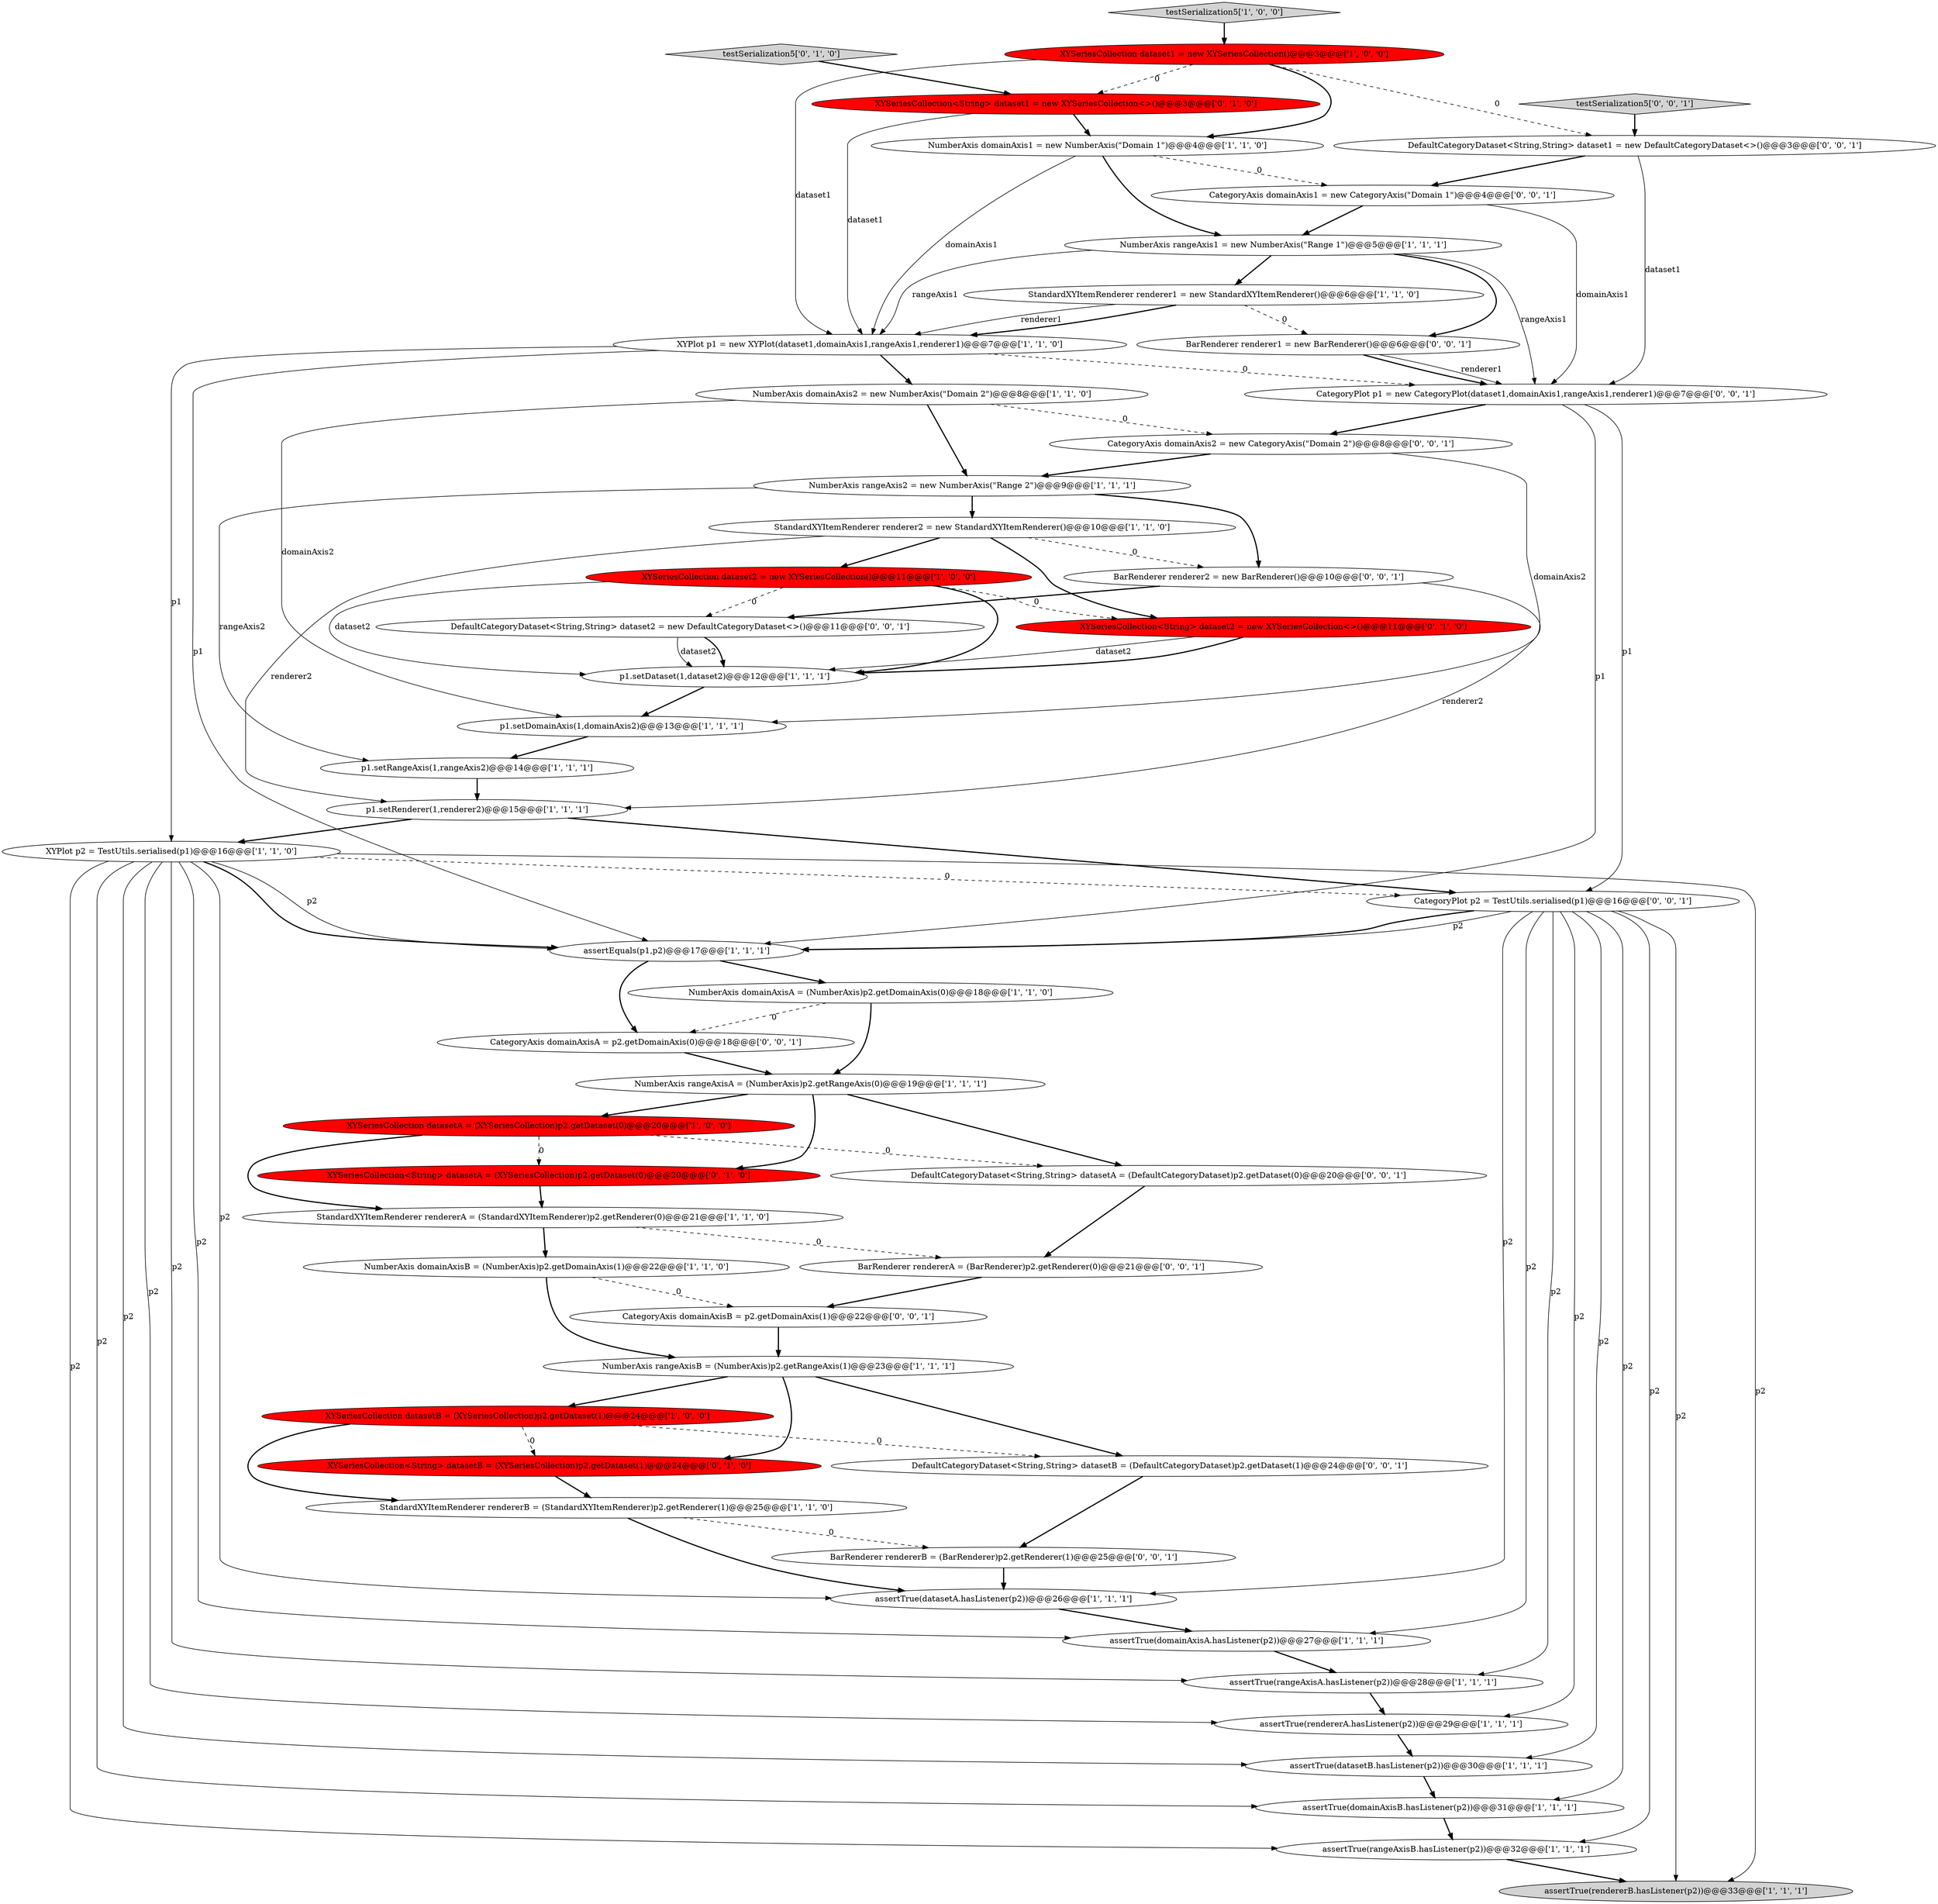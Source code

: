digraph {
29 [style = filled, label = "XYPlot p2 = TestUtils.serialised(p1)@@@16@@@['1', '1', '0']", fillcolor = white, shape = ellipse image = "AAA0AAABBB1BBB"];
23 [style = filled, label = "assertEquals(p1,p2)@@@17@@@['1', '1', '1']", fillcolor = white, shape = ellipse image = "AAA0AAABBB1BBB"];
37 [style = filled, label = "CategoryPlot p1 = new CategoryPlot(dataset1,domainAxis1,rangeAxis1,renderer1)@@@7@@@['0', '0', '1']", fillcolor = white, shape = ellipse image = "AAA0AAABBB3BBB"];
44 [style = filled, label = "BarRenderer renderer1 = new BarRenderer()@@@6@@@['0', '0', '1']", fillcolor = white, shape = ellipse image = "AAA0AAABBB3BBB"];
46 [style = filled, label = "DefaultCategoryDataset<String,String> datasetB = (DefaultCategoryDataset)p2.getDataset(1)@@@24@@@['0', '0', '1']", fillcolor = white, shape = ellipse image = "AAA0AAABBB3BBB"];
41 [style = filled, label = "CategoryAxis domainAxisB = p2.getDomainAxis(1)@@@22@@@['0', '0', '1']", fillcolor = white, shape = ellipse image = "AAA0AAABBB3BBB"];
31 [style = filled, label = "p1.setDataset(1,dataset2)@@@12@@@['1', '1', '1']", fillcolor = white, shape = ellipse image = "AAA0AAABBB1BBB"];
4 [style = filled, label = "NumberAxis rangeAxis1 = new NumberAxis(\"Range 1\")@@@5@@@['1', '1', '1']", fillcolor = white, shape = ellipse image = "AAA0AAABBB1BBB"];
38 [style = filled, label = "CategoryPlot p2 = TestUtils.serialised(p1)@@@16@@@['0', '0', '1']", fillcolor = white, shape = ellipse image = "AAA0AAABBB3BBB"];
42 [style = filled, label = "BarRenderer renderer2 = new BarRenderer()@@@10@@@['0', '0', '1']", fillcolor = white, shape = ellipse image = "AAA0AAABBB3BBB"];
48 [style = filled, label = "BarRenderer rendererB = (BarRenderer)p2.getRenderer(1)@@@25@@@['0', '0', '1']", fillcolor = white, shape = ellipse image = "AAA0AAABBB3BBB"];
18 [style = filled, label = "StandardXYItemRenderer renderer2 = new StandardXYItemRenderer()@@@10@@@['1', '1', '0']", fillcolor = white, shape = ellipse image = "AAA0AAABBB1BBB"];
33 [style = filled, label = "testSerialization5['0', '1', '0']", fillcolor = lightgray, shape = diamond image = "AAA0AAABBB2BBB"];
49 [style = filled, label = "CategoryAxis domainAxis2 = new CategoryAxis(\"Domain 2\")@@@8@@@['0', '0', '1']", fillcolor = white, shape = ellipse image = "AAA0AAABBB3BBB"];
6 [style = filled, label = "NumberAxis rangeAxis2 = new NumberAxis(\"Range 2\")@@@9@@@['1', '1', '1']", fillcolor = white, shape = ellipse image = "AAA0AAABBB1BBB"];
21 [style = filled, label = "p1.setRenderer(1,renderer2)@@@15@@@['1', '1', '1']", fillcolor = white, shape = ellipse image = "AAA0AAABBB1BBB"];
36 [style = filled, label = "XYSeriesCollection<String> dataset1 = new XYSeriesCollection<>()@@@3@@@['0', '1', '0']", fillcolor = red, shape = ellipse image = "AAA1AAABBB2BBB"];
47 [style = filled, label = "CategoryAxis domainAxisA = p2.getDomainAxis(0)@@@18@@@['0', '0', '1']", fillcolor = white, shape = ellipse image = "AAA0AAABBB3BBB"];
12 [style = filled, label = "NumberAxis domainAxisA = (NumberAxis)p2.getDomainAxis(0)@@@18@@@['1', '1', '0']", fillcolor = white, shape = ellipse image = "AAA0AAABBB1BBB"];
5 [style = filled, label = "NumberAxis domainAxisB = (NumberAxis)p2.getDomainAxis(1)@@@22@@@['1', '1', '0']", fillcolor = white, shape = ellipse image = "AAA0AAABBB1BBB"];
27 [style = filled, label = "assertTrue(rendererB.hasListener(p2))@@@33@@@['1', '1', '1']", fillcolor = lightgray, shape = ellipse image = "AAA0AAABBB1BBB"];
26 [style = filled, label = "assertTrue(rangeAxisA.hasListener(p2))@@@28@@@['1', '1', '1']", fillcolor = white, shape = ellipse image = "AAA0AAABBB1BBB"];
17 [style = filled, label = "XYSeriesCollection datasetB = (XYSeriesCollection)p2.getDataset(1)@@@24@@@['1', '0', '0']", fillcolor = red, shape = ellipse image = "AAA1AAABBB1BBB"];
43 [style = filled, label = "testSerialization5['0', '0', '1']", fillcolor = lightgray, shape = diamond image = "AAA0AAABBB3BBB"];
15 [style = filled, label = "NumberAxis domainAxis2 = new NumberAxis(\"Domain 2\")@@@8@@@['1', '1', '0']", fillcolor = white, shape = ellipse image = "AAA0AAABBB1BBB"];
10 [style = filled, label = "StandardXYItemRenderer renderer1 = new StandardXYItemRenderer()@@@6@@@['1', '1', '0']", fillcolor = white, shape = ellipse image = "AAA0AAABBB1BBB"];
0 [style = filled, label = "XYSeriesCollection datasetA = (XYSeriesCollection)p2.getDataset(0)@@@20@@@['1', '0', '0']", fillcolor = red, shape = ellipse image = "AAA1AAABBB1BBB"];
14 [style = filled, label = "p1.setRangeAxis(1,rangeAxis2)@@@14@@@['1', '1', '1']", fillcolor = white, shape = ellipse image = "AAA0AAABBB1BBB"];
32 [style = filled, label = "XYSeriesCollection<String> datasetB = (XYSeriesCollection)p2.getDataset(1)@@@24@@@['0', '1', '0']", fillcolor = red, shape = ellipse image = "AAA1AAABBB2BBB"];
11 [style = filled, label = "assertTrue(rangeAxisB.hasListener(p2))@@@32@@@['1', '1', '1']", fillcolor = white, shape = ellipse image = "AAA0AAABBB1BBB"];
50 [style = filled, label = "DefaultCategoryDataset<String,String> dataset2 = new DefaultCategoryDataset<>()@@@11@@@['0', '0', '1']", fillcolor = white, shape = ellipse image = "AAA0AAABBB3BBB"];
20 [style = filled, label = "assertTrue(datasetB.hasListener(p2))@@@30@@@['1', '1', '1']", fillcolor = white, shape = ellipse image = "AAA0AAABBB1BBB"];
28 [style = filled, label = "assertTrue(rendererA.hasListener(p2))@@@29@@@['1', '1', '1']", fillcolor = white, shape = ellipse image = "AAA0AAABBB1BBB"];
51 [style = filled, label = "CategoryAxis domainAxis1 = new CategoryAxis(\"Domain 1\")@@@4@@@['0', '0', '1']", fillcolor = white, shape = ellipse image = "AAA0AAABBB3BBB"];
7 [style = filled, label = "assertTrue(datasetA.hasListener(p2))@@@26@@@['1', '1', '1']", fillcolor = white, shape = ellipse image = "AAA0AAABBB1BBB"];
35 [style = filled, label = "XYSeriesCollection<String> dataset2 = new XYSeriesCollection<>()@@@11@@@['0', '1', '0']", fillcolor = red, shape = ellipse image = "AAA1AAABBB2BBB"];
45 [style = filled, label = "DefaultCategoryDataset<String,String> dataset1 = new DefaultCategoryDataset<>()@@@3@@@['0', '0', '1']", fillcolor = white, shape = ellipse image = "AAA0AAABBB3BBB"];
19 [style = filled, label = "assertTrue(domainAxisB.hasListener(p2))@@@31@@@['1', '1', '1']", fillcolor = white, shape = ellipse image = "AAA0AAABBB1BBB"];
22 [style = filled, label = "p1.setDomainAxis(1,domainAxis2)@@@13@@@['1', '1', '1']", fillcolor = white, shape = ellipse image = "AAA0AAABBB1BBB"];
1 [style = filled, label = "NumberAxis domainAxis1 = new NumberAxis(\"Domain 1\")@@@4@@@['1', '1', '0']", fillcolor = white, shape = ellipse image = "AAA0AAABBB1BBB"];
3 [style = filled, label = "assertTrue(domainAxisA.hasListener(p2))@@@27@@@['1', '1', '1']", fillcolor = white, shape = ellipse image = "AAA0AAABBB1BBB"];
25 [style = filled, label = "NumberAxis rangeAxisA = (NumberAxis)p2.getRangeAxis(0)@@@19@@@['1', '1', '1']", fillcolor = white, shape = ellipse image = "AAA0AAABBB1BBB"];
39 [style = filled, label = "DefaultCategoryDataset<String,String> datasetA = (DefaultCategoryDataset)p2.getDataset(0)@@@20@@@['0', '0', '1']", fillcolor = white, shape = ellipse image = "AAA0AAABBB3BBB"];
40 [style = filled, label = "BarRenderer rendererA = (BarRenderer)p2.getRenderer(0)@@@21@@@['0', '0', '1']", fillcolor = white, shape = ellipse image = "AAA0AAABBB3BBB"];
9 [style = filled, label = "testSerialization5['1', '0', '0']", fillcolor = lightgray, shape = diamond image = "AAA0AAABBB1BBB"];
8 [style = filled, label = "StandardXYItemRenderer rendererB = (StandardXYItemRenderer)p2.getRenderer(1)@@@25@@@['1', '1', '0']", fillcolor = white, shape = ellipse image = "AAA0AAABBB1BBB"];
34 [style = filled, label = "XYSeriesCollection<String> datasetA = (XYSeriesCollection)p2.getDataset(0)@@@20@@@['0', '1', '0']", fillcolor = red, shape = ellipse image = "AAA1AAABBB2BBB"];
30 [style = filled, label = "XYSeriesCollection dataset2 = new XYSeriesCollection()@@@11@@@['1', '0', '0']", fillcolor = red, shape = ellipse image = "AAA1AAABBB1BBB"];
2 [style = filled, label = "XYPlot p1 = new XYPlot(dataset1,domainAxis1,rangeAxis1,renderer1)@@@7@@@['1', '1', '0']", fillcolor = white, shape = ellipse image = "AAA0AAABBB1BBB"];
13 [style = filled, label = "XYSeriesCollection dataset1 = new XYSeriesCollection()@@@3@@@['1', '0', '0']", fillcolor = red, shape = ellipse image = "AAA1AAABBB1BBB"];
24 [style = filled, label = "StandardXYItemRenderer rendererA = (StandardXYItemRenderer)p2.getRenderer(0)@@@21@@@['1', '1', '0']", fillcolor = white, shape = ellipse image = "AAA0AAABBB1BBB"];
16 [style = filled, label = "NumberAxis rangeAxisB = (NumberAxis)p2.getRangeAxis(1)@@@23@@@['1', '1', '1']", fillcolor = white, shape = ellipse image = "AAA0AAABBB1BBB"];
2->23 [style = solid, label="p1"];
25->34 [style = bold, label=""];
37->49 [style = bold, label=""];
28->20 [style = bold, label=""];
29->26 [style = solid, label="p2"];
30->35 [style = dashed, label="0"];
37->23 [style = solid, label="p1"];
18->30 [style = bold, label=""];
1->2 [style = solid, label="domainAxis1"];
30->50 [style = dashed, label="0"];
19->11 [style = bold, label=""];
29->19 [style = solid, label="p2"];
46->48 [style = bold, label=""];
4->44 [style = bold, label=""];
13->1 [style = bold, label=""];
21->38 [style = bold, label=""];
29->7 [style = solid, label="p2"];
13->45 [style = dashed, label="0"];
34->24 [style = bold, label=""];
13->2 [style = solid, label="dataset1"];
17->46 [style = dashed, label="0"];
0->24 [style = bold, label=""];
51->37 [style = solid, label="domainAxis1"];
2->15 [style = bold, label=""];
18->35 [style = bold, label=""];
11->27 [style = bold, label=""];
0->34 [style = dashed, label="0"];
23->12 [style = bold, label=""];
26->28 [style = bold, label=""];
38->7 [style = solid, label="p2"];
5->41 [style = dashed, label="0"];
8->48 [style = dashed, label="0"];
35->31 [style = bold, label=""];
1->4 [style = bold, label=""];
4->37 [style = solid, label="rangeAxis1"];
38->20 [style = solid, label="p2"];
38->27 [style = solid, label="p2"];
16->32 [style = bold, label=""];
38->23 [style = solid, label="p2"];
24->40 [style = dashed, label="0"];
29->23 [style = bold, label=""];
16->17 [style = bold, label=""];
45->37 [style = solid, label="dataset1"];
29->3 [style = solid, label="p2"];
43->45 [style = bold, label=""];
24->5 [style = bold, label=""];
18->42 [style = dashed, label="0"];
37->38 [style = solid, label="p1"];
49->22 [style = solid, label="domainAxis2"];
21->29 [style = bold, label=""];
47->25 [style = bold, label=""];
29->20 [style = solid, label="p2"];
50->31 [style = solid, label="dataset2"];
35->31 [style = solid, label="dataset2"];
50->31 [style = bold, label=""];
12->47 [style = dashed, label="0"];
2->37 [style = dashed, label="0"];
33->36 [style = bold, label=""];
29->38 [style = dashed, label="0"];
10->2 [style = bold, label=""];
44->37 [style = bold, label=""];
22->14 [style = bold, label=""];
20->19 [style = bold, label=""];
29->23 [style = solid, label="p2"];
14->21 [style = bold, label=""];
25->0 [style = bold, label=""];
38->28 [style = solid, label="p2"];
4->10 [style = bold, label=""];
17->8 [style = bold, label=""];
44->37 [style = solid, label="renderer1"];
25->39 [style = bold, label=""];
51->4 [style = bold, label=""];
45->51 [style = bold, label=""];
6->18 [style = bold, label=""];
36->2 [style = solid, label="dataset1"];
6->42 [style = bold, label=""];
38->19 [style = solid, label="p2"];
3->26 [style = bold, label=""];
1->51 [style = dashed, label="0"];
29->27 [style = solid, label="p2"];
29->11 [style = solid, label="p2"];
5->16 [style = bold, label=""];
32->8 [style = bold, label=""];
29->28 [style = solid, label="p2"];
30->31 [style = bold, label=""];
39->40 [style = bold, label=""];
23->47 [style = bold, label=""];
2->29 [style = solid, label="p1"];
41->16 [style = bold, label=""];
48->7 [style = bold, label=""];
30->31 [style = solid, label="dataset2"];
49->6 [style = bold, label=""];
6->14 [style = solid, label="rangeAxis2"];
10->2 [style = solid, label="renderer1"];
38->26 [style = solid, label="p2"];
16->46 [style = bold, label=""];
18->21 [style = solid, label="renderer2"];
42->50 [style = bold, label=""];
31->22 [style = bold, label=""];
13->36 [style = dashed, label="0"];
42->21 [style = solid, label="renderer2"];
38->11 [style = solid, label="p2"];
10->44 [style = dashed, label="0"];
38->23 [style = bold, label=""];
17->32 [style = dashed, label="0"];
15->6 [style = bold, label=""];
0->39 [style = dashed, label="0"];
36->1 [style = bold, label=""];
7->3 [style = bold, label=""];
8->7 [style = bold, label=""];
15->49 [style = dashed, label="0"];
12->25 [style = bold, label=""];
38->3 [style = solid, label="p2"];
40->41 [style = bold, label=""];
4->2 [style = solid, label="rangeAxis1"];
15->22 [style = solid, label="domainAxis2"];
9->13 [style = bold, label=""];
}
